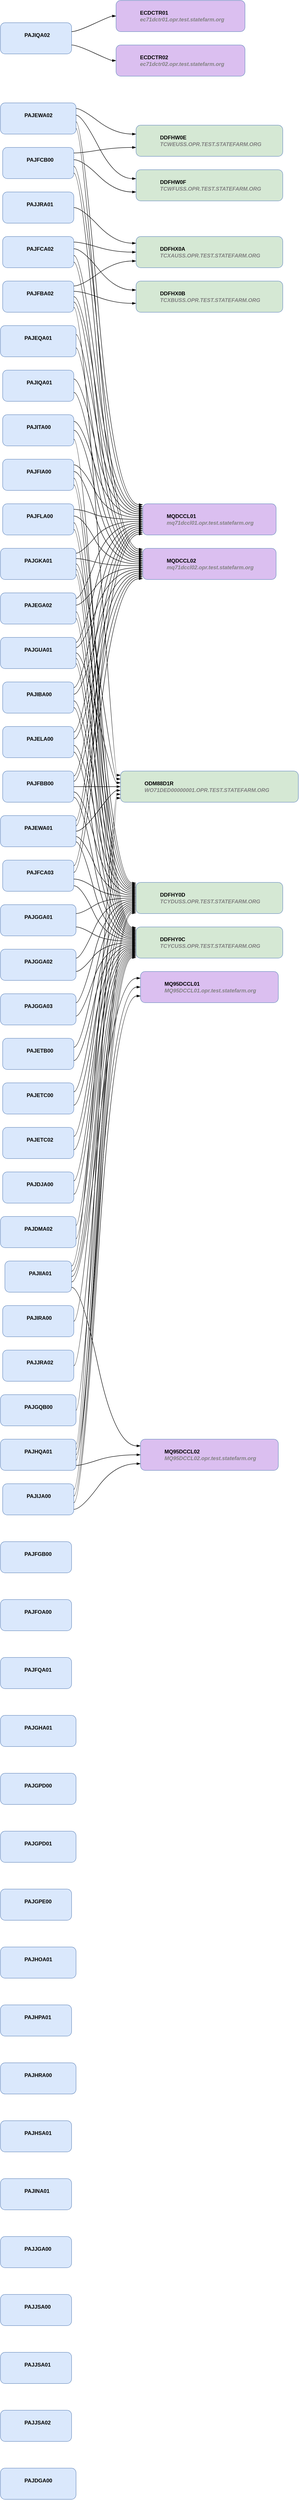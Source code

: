 <mxfile version="12.4.2" type="github" pages="1">
  <diagram id="oURParcbH2uGLynjtdYy" name="Page-1">
    <mxGraphModel dx="1186" dy="493" grid="1" gridSize="10" guides="1" tooltips="1" connect="1" arrows="1" fold="1" page="1" pageScale="1" pageWidth="850" pageHeight="1100" math="0" shadow="0">
      <root>
        <mxCell id="0"/>
        <mxCell id="1" parent="0"/>
        <UserObject label="%name%&lt;br&gt;&lt;i style=&quot;color: gray&quot;&gt;%server%&lt;/i&gt;&lt;br&gt;" name="PAJDJA00" server="" port="" placeholders="1" id="PAJDJA00">
          <mxCell style="label;image=https://logodix.com/logo/2158600.gif;whiteSpace=wrap;html=1;rounded=1;fillColor=#dae8fc;strokeColor=#6c8ebf;" parent="1" vertex="1">
            <mxGeometry x="5" y="2630" width="160" height="70" as="geometry"/>
          </mxCell>
        </UserObject>
        <UserObject label="%name%&lt;br&gt;&lt;i style=&quot;color: gray&quot;&gt;%server%&lt;/i&gt;&lt;br&gt;" name="DDFHY0C" server="TCYCUSS.OPR.TEST.STATEFARM.ORG" port="3798" placeholders="1" id="DDFHY0C">
          <mxCell style="label;image=https://logodix.com/logo/2158600.gif;whiteSpace=wrap;html=1;rounded=1;fillColor=#d5e8d4;strokeColor=#6c8ebf;" parent="1" vertex="1">
            <mxGeometry x="305" y="2080" width="330" height="70" as="geometry"/>
          </mxCell>
        </UserObject>
        <UserObject label="%name%&lt;br&gt;&lt;i style=&quot;color: gray&quot;&gt;%server%&lt;/i&gt;&lt;br&gt;" name="DDFHY0D" server="TCYDUSS.OPR.TEST.STATEFARM.ORG" port="3784" placeholders="1" id="DDFHY0D">
          <mxCell style="label;image=https://logodix.com/logo/2158600.gif;whiteSpace=wrap;html=1;rounded=1;fillColor=#d5e8d4;strokeColor=#6c8ebf;" parent="1" vertex="1">
            <mxGeometry x="305" y="1980" width="330" height="70" as="geometry"/>
          </mxCell>
        </UserObject>
        <UserObject label="%name%&lt;br&gt;&lt;i style=&quot;color: gray&quot;&gt;%server%&lt;/i&gt;&lt;br&gt;" name="PAJEWA02" server="" port="" placeholders="1" id="PAJEWA02">
          <mxCell style="label;image=https://logodix.com/logo/2158600.gif;whiteSpace=wrap;html=1;rounded=1;fillColor=#dae8fc;strokeColor=#6c8ebf;" parent="1" vertex="1">
            <mxGeometry y="230" width="170" height="70" as="geometry"/>
          </mxCell>
        </UserObject>
        <UserObject label="%name%&lt;br&gt;&lt;i style=&quot;color: gray&quot;&gt;%server%&lt;/i&gt;&lt;br&gt;" name="MQDCCL01" server="mq71dccl01.opr.test.statefarm.org" port="1414" placeholders="1" id="MQDCCL01">
          <mxCell style="label;image=https://developer.ibm.com/messaging/wp-content/uploads/sites/18/2017/09/IBM-MQ-Sticker-768x665.png;whiteSpace=wrap;html=1;rounded=1;fillColor=#DBBFF0;strokeColor=#6c8ebf;" parent="1" vertex="1">
            <mxGeometry x="320" y="1130" width="300" height="70" as="geometry"/>
          </mxCell>
        </UserObject>
        <UserObject label="%name%&lt;br&gt;&lt;i style=&quot;color: gray&quot;&gt;%server%&lt;/i&gt;&lt;br&gt;" name="MQDCCL02" server="mq71dccl02.opr.test.statefarm.org" port="1414" placeholders="1" id="MQDCCL02">
          <mxCell style="label;image=https://developer.ibm.com/messaging/wp-content/uploads/sites/18/2017/09/IBM-MQ-Sticker-768x665.png;whiteSpace=wrap;html=1;rounded=1;fillColor=#DBBFF0;strokeColor=#6c8ebf;" parent="1" vertex="1">
            <mxGeometry x="320" y="1230" width="300" height="70" as="geometry"/>
          </mxCell>
        </UserObject>
        <UserObject label="%name%&lt;br&gt;&lt;i style=&quot;color: gray&quot;&gt;%server%&lt;/i&gt;&lt;br&gt;" name="DDFHW0E" server="TCWEUSS.OPR.TEST.STATEFARM.ORG" port="5006" placeholders="1" id="DDFHW0E">
          <mxCell style="label;image=https://logodix.com/logo/2158600.gif;whiteSpace=wrap;html=1;rounded=1;fillColor=#d5e8d4;strokeColor=#6c8ebf;" parent="1" vertex="1">
            <mxGeometry x="305" y="280" width="330" height="70" as="geometry"/>
          </mxCell>
        </UserObject>
        <UserObject label="%name%&lt;br&gt;&lt;i style=&quot;color: gray&quot;&gt;%server%&lt;/i&gt;&lt;br&gt;" name="DDFHW0F" server="TCWFUSS.OPR.TEST.STATEFARM.ORG" port="5008" placeholders="1" id="DDFHW0F">
          <mxCell style="label;image=https://logodix.com/logo/2158600.gif;whiteSpace=wrap;html=1;rounded=1;fillColor=#d5e8d4;strokeColor=#6c8ebf;" parent="1" vertex="1">
            <mxGeometry x="305" y="380" width="330" height="70" as="geometry"/>
          </mxCell>
        </UserObject>
        <UserObject label="%name%&lt;br&gt;&lt;i style=&quot;color: gray&quot;&gt;%server%&lt;/i&gt;&lt;br&gt;" name="PAJFBA02" server="" port="" placeholders="1" id="PAJFBA02">
          <mxCell style="label;image=https://logodix.com/logo/2158600.gif;whiteSpace=wrap;html=1;rounded=1;fillColor=#dae8fc;strokeColor=#6c8ebf;" parent="1" vertex="1">
            <mxGeometry x="5" y="630" width="160" height="70" as="geometry"/>
          </mxCell>
        </UserObject>
        <UserObject label="%name%&lt;br&gt;&lt;i style=&quot;color: gray&quot;&gt;%server%&lt;/i&gt;&lt;br&gt;" name="DDFHX0A" server="TCXAUSS.OPR.TEST.STATEFARM.ORG" port="3758" placeholders="1" id="DDFHX0A">
          <mxCell style="label;image=https://logodix.com/logo/2158600.gif;whiteSpace=wrap;html=1;rounded=1;fillColor=#d5e8d4;strokeColor=#6c8ebf;" parent="1" vertex="1">
            <mxGeometry x="305" y="530" width="330" height="70" as="geometry"/>
          </mxCell>
        </UserObject>
        <UserObject label="%name%&lt;br&gt;&lt;i style=&quot;color: gray&quot;&gt;%server%&lt;/i&gt;&lt;br&gt;" name="DDFHX0B" server="TCXBUSS.OPR.TEST.STATEFARM.ORG" port="3796" placeholders="1" id="DDFHX0B">
          <mxCell style="label;image=https://logodix.com/logo/2158600.gif;whiteSpace=wrap;html=1;rounded=1;fillColor=#d5e8d4;strokeColor=#6c8ebf;" parent="1" vertex="1">
            <mxGeometry x="305" y="630" width="330" height="70" as="geometry"/>
          </mxCell>
        </UserObject>
        <UserObject label="%name%&lt;br&gt;&lt;i style=&quot;color: gray&quot;&gt;%server%&lt;/i&gt;&lt;br&gt;" name="ODM88D1R" server="WO71DED00000001.OPR.TEST.STATEFARM.ORG" port="3700" placeholders="1" id="ODM88D1R">
          <mxCell style="label;image=https://logodix.com/logo/2158600.gif;whiteSpace=wrap;html=1;rounded=1;fillColor=#d5e8d4;strokeColor=#6c8ebf;" parent="1" vertex="1">
            <mxGeometry x="270" y="1730" width="400" height="70" as="geometry"/>
          </mxCell>
        </UserObject>
        <UserObject label="%name%&lt;br&gt;&lt;i style=&quot;color: gray&quot;&gt;%server%&lt;/i&gt;&lt;br&gt;" name="PAJFBB00" server="" port="" placeholders="1" id="PAJFBB00">
          <mxCell style="label;image=https://logodix.com/logo/2158600.gif;whiteSpace=wrap;html=1;rounded=1;fillColor=#dae8fc;strokeColor=#6c8ebf;" parent="1" vertex="1">
            <mxGeometry x="5" y="1730" width="160" height="70" as="geometry"/>
          </mxCell>
        </UserObject>
        <UserObject label="%name%&lt;br&gt;&lt;i style=&quot;color: gray&quot;&gt;%server%&lt;/i&gt;&lt;br&gt;" name="PAJFCA02" server="" port="" placeholders="1" id="PAJFCA02">
          <mxCell style="label;image=https://logodix.com/logo/2158600.gif;whiteSpace=wrap;html=1;rounded=1;fillColor=#dae8fc;strokeColor=#6c8ebf;" parent="1" vertex="1">
            <mxGeometry x="5" y="530" width="160" height="70" as="geometry"/>
          </mxCell>
        </UserObject>
        <UserObject label="%name%&lt;br&gt;&lt;i style=&quot;color: gray&quot;&gt;%server%&lt;/i&gt;&lt;br&gt;" name="PAJFCA03" server="" port="" placeholders="1" id="PAJFCA03">
          <mxCell style="label;image=https://logodix.com/logo/2158600.gif;whiteSpace=wrap;html=1;rounded=1;fillColor=#dae8fc;strokeColor=#6c8ebf;" parent="1" vertex="1">
            <mxGeometry x="5" y="1930" width="160" height="70" as="geometry"/>
          </mxCell>
        </UserObject>
        <UserObject label="%name%&lt;br&gt;&lt;i style=&quot;color: gray&quot;&gt;%server%&lt;/i&gt;&lt;br&gt;" name="PAJFCB00" server="" port="" placeholders="1" id="PAJFCB00">
          <mxCell style="label;image=https://logodix.com/logo/2158600.gif;whiteSpace=wrap;html=1;rounded=1;fillColor=#dae8fc;strokeColor=#6c8ebf;" parent="1" vertex="1">
            <mxGeometry x="5" y="330" width="160" height="70" as="geometry"/>
          </mxCell>
        </UserObject>
        <UserObject label="%name%&lt;br&gt;&lt;i style=&quot;color: gray&quot;&gt;%server%&lt;/i&gt;&lt;br&gt;" name="PAJFGB00" server="" port="" placeholders="1" id="PAJFGB00">
          <mxCell style="label;image=https://logodix.com/logo/2158600.gif;whiteSpace=wrap;html=1;rounded=1;fillColor=#dae8fc;strokeColor=#6c8ebf;" parent="1" vertex="1">
            <mxGeometry y="3460" width="160" height="70" as="geometry"/>
          </mxCell>
        </UserObject>
        <UserObject label="%name%&lt;br&gt;&lt;i style=&quot;color: gray&quot;&gt;%server%&lt;/i&gt;&lt;br&gt;" name="PAJFIA00" server="" port="" placeholders="1" id="PAJFIA00">
          <mxCell style="label;image=https://logodix.com/logo/2158600.gif;whiteSpace=wrap;html=1;rounded=1;fillColor=#dae8fc;strokeColor=#6c8ebf;" parent="1" vertex="1">
            <mxGeometry x="5" y="1030" width="160" height="70" as="geometry"/>
          </mxCell>
        </UserObject>
        <UserObject label="%name%&lt;br&gt;&lt;i style=&quot;color: gray&quot;&gt;%server%&lt;/i&gt;&lt;br&gt;" name="PAJFLA00" server="" port="" placeholders="1" id="PAJFLA00">
          <mxCell style="label;image=https://logodix.com/logo/2158600.gif;whiteSpace=wrap;html=1;rounded=1;fillColor=#dae8fc;strokeColor=#6c8ebf;" parent="1" vertex="1">
            <mxGeometry x="5" y="1130" width="160" height="70" as="geometry"/>
          </mxCell>
        </UserObject>
        <UserObject label="%name%&lt;br&gt;&lt;i style=&quot;color: gray&quot;&gt;%server%&lt;/i&gt;&lt;br&gt;" name="PAJFOA00" server="" port="" placeholders="1" id="PAJFOA00">
          <mxCell style="label;image=https://logodix.com/logo/2158600.gif;whiteSpace=wrap;html=1;rounded=1;fillColor=#dae8fc;strokeColor=#6c8ebf;" parent="1" vertex="1">
            <mxGeometry y="3590" width="160" height="70" as="geometry"/>
          </mxCell>
        </UserObject>
        <UserObject label="%name%&lt;br&gt;&lt;i style=&quot;color: gray&quot;&gt;%server%&lt;/i&gt;&lt;br&gt;" name="PAJDMA02" server="" port="" placeholders="1" id="PAJDMA02">
          <mxCell style="label;image=https://logodix.com/logo/2158600.gif;whiteSpace=wrap;html=1;rounded=1;fillColor=#dae8fc;strokeColor=#6c8ebf;" parent="1" vertex="1">
            <mxGeometry y="2730" width="170" height="70" as="geometry"/>
          </mxCell>
        </UserObject>
        <UserObject label="%name%&lt;br&gt;&lt;i style=&quot;color: gray&quot;&gt;%server%&lt;/i&gt;&lt;br&gt;" name="PAJFQA01" server="" port="" placeholders="1" id="PAJFQA01">
          <mxCell style="label;image=https://logodix.com/logo/2158600.gif;whiteSpace=wrap;html=1;rounded=1;fillColor=#dae8fc;strokeColor=#6c8ebf;" parent="1" vertex="1">
            <mxGeometry y="3720" width="160" height="70" as="geometry"/>
          </mxCell>
        </UserObject>
        <UserObject label="%name%&lt;br&gt;&lt;i style=&quot;color: gray&quot;&gt;%server%&lt;/i&gt;&lt;br&gt;" name="PAJGGA01" server="" port="" placeholders="1" id="PAJGGA01">
          <mxCell style="label;image=https://logodix.com/logo/2158600.gif;whiteSpace=wrap;html=1;rounded=1;fillColor=#dae8fc;strokeColor=#6c8ebf;" parent="1" vertex="1">
            <mxGeometry y="2030" width="170" height="70" as="geometry"/>
          </mxCell>
        </UserObject>
        <UserObject label="%name%&lt;br&gt;&lt;i style=&quot;color: gray&quot;&gt;%server%&lt;/i&gt;&lt;br&gt;" name="PAJGGA02" server="" port="" placeholders="1" id="PAJGGA02">
          <mxCell style="label;image=https://logodix.com/logo/2158600.gif;whiteSpace=wrap;html=1;rounded=1;fillColor=#dae8fc;strokeColor=#6c8ebf;" parent="1" vertex="1">
            <mxGeometry y="2130" width="170" height="70" as="geometry"/>
          </mxCell>
        </UserObject>
        <UserObject label="%name%&lt;br&gt;&lt;i style=&quot;color: gray&quot;&gt;%server%&lt;/i&gt;&lt;br&gt;" name="PAJGGA03" server="" port="" placeholders="1" id="PAJGGA03">
          <mxCell style="label;image=https://logodix.com/logo/2158600.gif;whiteSpace=wrap;html=1;rounded=1;fillColor=#dae8fc;strokeColor=#6c8ebf;" parent="1" vertex="1">
            <mxGeometry y="2230" width="170" height="70" as="geometry"/>
          </mxCell>
        </UserObject>
        <UserObject label="%name%&lt;br&gt;&lt;i style=&quot;color: gray&quot;&gt;%server%&lt;/i&gt;&lt;br&gt;" name="PAJGHA01" server="" port="" placeholders="1" id="PAJGHA01">
          <mxCell style="label;image=https://logodix.com/logo/2158600.gif;whiteSpace=wrap;html=1;rounded=1;fillColor=#dae8fc;strokeColor=#6c8ebf;" parent="1" vertex="1">
            <mxGeometry y="3850" width="170" height="70" as="geometry"/>
          </mxCell>
        </UserObject>
        <UserObject label="%name%&lt;br&gt;&lt;i style=&quot;color: gray&quot;&gt;%server%&lt;/i&gt;&lt;br&gt;" name="PAJGKA01" server="" port="" placeholders="1" id="PAJGKA01">
          <mxCell style="label;image=https://logodix.com/logo/2158600.gif;whiteSpace=wrap;html=1;rounded=1;fillColor=#dae8fc;strokeColor=#6c8ebf;" parent="1" vertex="1">
            <mxGeometry y="1230" width="170" height="70" as="geometry"/>
          </mxCell>
        </UserObject>
        <UserObject label="%name%&lt;br&gt;&lt;i style=&quot;color: gray&quot;&gt;%server%&lt;/i&gt;&lt;br&gt;" name="PAJGPD00" server="" port="" placeholders="1" id="PAJGPD00">
          <mxCell style="label;image=https://logodix.com/logo/2158600.gif;whiteSpace=wrap;html=1;rounded=1;fillColor=#dae8fc;strokeColor=#6c8ebf;" parent="1" vertex="1">
            <mxGeometry y="3980" width="170" height="70" as="geometry"/>
          </mxCell>
        </UserObject>
        <UserObject label="%name%&lt;br&gt;&lt;i style=&quot;color: gray&quot;&gt;%server%&lt;/i&gt;&lt;br&gt;" name="PAJGPD01" server="" port="" placeholders="1" id="PAJGPD01">
          <mxCell style="label;image=https://logodix.com/logo/2158600.gif;whiteSpace=wrap;html=1;rounded=1;fillColor=#dae8fc;strokeColor=#6c8ebf;" parent="1" vertex="1">
            <mxGeometry y="4110" width="170" height="70" as="geometry"/>
          </mxCell>
        </UserObject>
        <UserObject label="%name%&lt;br&gt;&lt;i style=&quot;color: gray&quot;&gt;%server%&lt;/i&gt;&lt;br&gt;" name="PAJGPE00" server="" port="" placeholders="1" id="PAJGPE00">
          <mxCell style="label;image=https://logodix.com/logo/2158600.gif;whiteSpace=wrap;html=1;rounded=1;fillColor=#dae8fc;strokeColor=#6c8ebf;" parent="1" vertex="1">
            <mxGeometry y="4240" width="160" height="70" as="geometry"/>
          </mxCell>
        </UserObject>
        <UserObject label="%name%&lt;br&gt;&lt;i style=&quot;color: gray&quot;&gt;%server%&lt;/i&gt;&lt;br&gt;" name="PAJEGA02" server="" port="" placeholders="1" id="PAJEGA02">
          <mxCell style="label;image=https://logodix.com/logo/2158600.gif;whiteSpace=wrap;html=1;rounded=1;fillColor=#dae8fc;strokeColor=#6c8ebf;" parent="1" vertex="1">
            <mxGeometry y="1330" width="170" height="70" as="geometry"/>
          </mxCell>
        </UserObject>
        <UserObject label="%name%&lt;br&gt;&lt;i style=&quot;color: gray&quot;&gt;%server%&lt;/i&gt;&lt;br&gt;" name="PAJGQB00" server="" port="" placeholders="1" id="PAJGQB00">
          <mxCell style="label;image=https://logodix.com/logo/2158600.gif;whiteSpace=wrap;html=1;rounded=1;fillColor=#dae8fc;strokeColor=#6c8ebf;" parent="1" vertex="1">
            <mxGeometry y="3130" width="170" height="70" as="geometry"/>
          </mxCell>
        </UserObject>
        <UserObject label="%name%&lt;br&gt;&lt;i style=&quot;color: gray&quot;&gt;%server%&lt;/i&gt;&lt;br&gt;" name="PAJGUA01" server="" port="" placeholders="1" id="PAJGUA01">
          <mxCell style="label;image=https://logodix.com/logo/2158600.gif;whiteSpace=wrap;html=1;rounded=1;fillColor=#dae8fc;strokeColor=#6c8ebf;" parent="1" vertex="1">
            <mxGeometry y="1430" width="170" height="70" as="geometry"/>
          </mxCell>
        </UserObject>
        <UserObject label="%name%&lt;br&gt;&lt;i style=&quot;color: gray&quot;&gt;%server%&lt;/i&gt;&lt;br&gt;" name="PAJHOA01" server="" port="" placeholders="1" id="PAJHOA01">
          <mxCell style="label;image=https://logodix.com/logo/2158600.gif;whiteSpace=wrap;html=1;rounded=1;fillColor=#dae8fc;strokeColor=#6c8ebf;" parent="1" vertex="1">
            <mxGeometry y="4370" width="170" height="70" as="geometry"/>
          </mxCell>
        </UserObject>
        <UserObject label="%name%&lt;br&gt;&lt;i style=&quot;color: gray&quot;&gt;%server%&lt;/i&gt;&lt;br&gt;" name="PAJHPA01" server="" port="" placeholders="1" id="PAJHPA01">
          <mxCell style="label;image=https://logodix.com/logo/2158600.gif;whiteSpace=wrap;html=1;rounded=1;fillColor=#dae8fc;strokeColor=#6c8ebf;" parent="1" vertex="1">
            <mxGeometry y="4500" width="160" height="70" as="geometry"/>
          </mxCell>
        </UserObject>
        <UserObject label="%name%&lt;br&gt;&lt;i style=&quot;color: gray&quot;&gt;%server%&lt;/i&gt;&lt;br&gt;" name="PAJHQA01" server="" port="" placeholders="1" id="PAJHQA01">
          <mxCell style="label;image=https://logodix.com/logo/2158600.gif;whiteSpace=wrap;html=1;rounded=1;fillColor=#dae8fc;strokeColor=#6c8ebf;" parent="1" vertex="1">
            <mxGeometry y="3230" width="170" height="70" as="geometry"/>
          </mxCell>
        </UserObject>
        <UserObject label="%name%&lt;br&gt;&lt;i style=&quot;color: gray&quot;&gt;%server%&lt;/i&gt;&lt;br&gt;" name="MQ95DCCL01" server="MQ95DCCL01.opr.test.statefarm.org" port="1414" placeholders="1" id="MQ95DCCL01">
          <mxCell style="label;image=https://developer.ibm.com/messaging/wp-content/uploads/sites/18/2017/09/IBM-MQ-Sticker-768x665.png;whiteSpace=wrap;html=1;rounded=1;fillColor=#DBBFF0;strokeColor=#6c8ebf;" parent="1" vertex="1">
            <mxGeometry x="315" y="2180" width="310" height="70" as="geometry"/>
          </mxCell>
        </UserObject>
        <UserObject label="%name%&lt;br&gt;&lt;i style=&quot;color: gray&quot;&gt;%server%&lt;/i&gt;&lt;br&gt;" name="MQ95DCCL02" server="MQ95DCCL02.opr.test.statefarm.org" port="1414" placeholders="1" id="MQ95DCCL02">
          <mxCell style="label;image=https://developer.ibm.com/messaging/wp-content/uploads/sites/18/2017/09/IBM-MQ-Sticker-768x665.png;whiteSpace=wrap;html=1;rounded=1;fillColor=#DBBFF0;strokeColor=#6c8ebf;" parent="1" vertex="1">
            <mxGeometry x="315" y="3230" width="310" height="70" as="geometry"/>
          </mxCell>
        </UserObject>
        <UserObject label="%name%&lt;br&gt;&lt;i style=&quot;color: gray&quot;&gt;%server%&lt;/i&gt;&lt;br&gt;" name="PAJHRA00" server="" port="" placeholders="1" id="PAJHRA00">
          <mxCell style="label;image=https://logodix.com/logo/2158600.gif;whiteSpace=wrap;html=1;rounded=1;fillColor=#dae8fc;strokeColor=#6c8ebf;" parent="1" vertex="1">
            <mxGeometry y="4630" width="170" height="70" as="geometry"/>
          </mxCell>
        </UserObject>
        <UserObject label="%name%&lt;br&gt;&lt;i style=&quot;color: gray&quot;&gt;%server%&lt;/i&gt;&lt;br&gt;" name="PAJHSA01" server="" port="" placeholders="1" id="PAJHSA01">
          <mxCell style="label;image=https://logodix.com/logo/2158600.gif;whiteSpace=wrap;html=1;rounded=1;fillColor=#dae8fc;strokeColor=#6c8ebf;" parent="1" vertex="1">
            <mxGeometry y="4760" width="160" height="70" as="geometry"/>
          </mxCell>
        </UserObject>
        <UserObject label="%name%&lt;br&gt;&lt;i style=&quot;color: gray&quot;&gt;%server%&lt;/i&gt;&lt;br&gt;" name="PAJIBA00" server="" port="" placeholders="1" id="PAJIBA00">
          <mxCell style="label;image=https://logodix.com/logo/2158600.gif;whiteSpace=wrap;html=1;rounded=1;fillColor=#dae8fc;strokeColor=#6c8ebf;" parent="1" vertex="1">
            <mxGeometry x="5" y="1530" width="160" height="70" as="geometry"/>
          </mxCell>
        </UserObject>
        <UserObject label="%name%&lt;br&gt;&lt;i style=&quot;color: gray&quot;&gt;%server%&lt;/i&gt;&lt;br&gt;" name="PAJIIA01" server="" port="" placeholders="1" id="PAJIIA01">
          <mxCell style="label;image=https://logodix.com/logo/2158600.gif;whiteSpace=wrap;html=1;rounded=1;fillColor=#dae8fc;strokeColor=#6c8ebf;" parent="1" vertex="1">
            <mxGeometry x="10" y="2830" width="150" height="70" as="geometry"/>
          </mxCell>
        </UserObject>
        <UserObject label="%name%&lt;br&gt;&lt;i style=&quot;color: gray&quot;&gt;%server%&lt;/i&gt;&lt;br&gt;" name="PAJIJA00" server="" port="" placeholders="1" id="PAJIJA00">
          <mxCell style="label;image=https://logodix.com/logo/2158600.gif;whiteSpace=wrap;html=1;rounded=1;fillColor=#dae8fc;strokeColor=#6c8ebf;" parent="1" vertex="1">
            <mxGeometry x="5" y="3330" width="160" height="70" as="geometry"/>
          </mxCell>
        </UserObject>
        <UserObject label="%name%&lt;br&gt;&lt;i style=&quot;color: gray&quot;&gt;%server%&lt;/i&gt;&lt;br&gt;" name="PAJELA00" server="" port="" placeholders="1" id="PAJELA00">
          <mxCell style="label;image=https://logodix.com/logo/2158600.gif;whiteSpace=wrap;html=1;rounded=1;fillColor=#dae8fc;strokeColor=#6c8ebf;" parent="1" vertex="1">
            <mxGeometry x="5" y="1630" width="160" height="70" as="geometry"/>
          </mxCell>
        </UserObject>
        <UserObject label="%name%&lt;br&gt;&lt;i style=&quot;color: gray&quot;&gt;%server%&lt;/i&gt;&lt;br&gt;" name="PAJINA01" server="" port="" placeholders="1" id="PAJINA01">
          <mxCell style="label;image=https://logodix.com/logo/2158600.gif;whiteSpace=wrap;html=1;rounded=1;fillColor=#dae8fc;strokeColor=#6c8ebf;" parent="1" vertex="1">
            <mxGeometry y="4890" width="160" height="70" as="geometry"/>
          </mxCell>
        </UserObject>
        <UserObject label="%name%&lt;br&gt;&lt;i style=&quot;color: gray&quot;&gt;%server%&lt;/i&gt;&lt;br&gt;" name="PAJIQA01" server="" port="" placeholders="1" id="PAJIQA01">
          <mxCell style="label;image=https://logodix.com/logo/2158600.gif;whiteSpace=wrap;html=1;rounded=1;fillColor=#dae8fc;strokeColor=#6c8ebf;" parent="1" vertex="1">
            <mxGeometry x="5" y="830" width="160" height="70" as="geometry"/>
          </mxCell>
        </UserObject>
        <UserObject label="%name%&lt;br&gt;&lt;i style=&quot;color: gray&quot;&gt;%server%&lt;/i&gt;&lt;br&gt;" name="PAJIQA02" server="" port="" placeholders="1" id="PAJIQA02">
          <mxCell style="label;image=https://logodix.com/logo/2158600.gif;whiteSpace=wrap;html=1;rounded=1;fillColor=#dae8fc;strokeColor=#6c8ebf;" parent="1" vertex="1">
            <mxGeometry y="50" width="160" height="70" as="geometry"/>
          </mxCell>
        </UserObject>
        <UserObject label="%name%&lt;br&gt;&lt;i style=&quot;color: gray&quot;&gt;%server%&lt;/i&gt;&lt;br&gt;" name="ECDCTR01" server="ec71dctr01.opr.test.statefarm.org" port="1414" placeholders="1" id="ECDCTR01">
          <mxCell style="label;image=https://developer.ibm.com/messaging/wp-content/uploads/sites/18/2017/09/IBM-MQ-Sticker-768x665.png;whiteSpace=wrap;html=1;rounded=1;fillColor=#DBBFF0;strokeColor=#6c8ebf;" parent="1" vertex="1">
            <mxGeometry x="260" width="290" height="70" as="geometry"/>
          </mxCell>
        </UserObject>
        <UserObject label="%name%&lt;br&gt;&lt;i style=&quot;color: gray&quot;&gt;%server%&lt;/i&gt;&lt;br&gt;" name="ECDCTR02" server="ec71dctr02.opr.test.statefarm.org" port="1414" placeholders="1" id="ECDCTR02">
          <mxCell style="label;image=https://developer.ibm.com/messaging/wp-content/uploads/sites/18/2017/09/IBM-MQ-Sticker-768x665.png;whiteSpace=wrap;html=1;rounded=1;fillColor=#DBBFF0;strokeColor=#6c8ebf;" parent="1" vertex="1">
            <mxGeometry x="260" y="100" width="290" height="70" as="geometry"/>
          </mxCell>
        </UserObject>
        <UserObject label="%name%&lt;br&gt;&lt;i style=&quot;color: gray&quot;&gt;%server%&lt;/i&gt;&lt;br&gt;" name="PAJIRA00" server="" port="" placeholders="1" id="PAJIRA00">
          <mxCell style="label;image=https://logodix.com/logo/2158600.gif;whiteSpace=wrap;html=1;rounded=1;fillColor=#dae8fc;strokeColor=#6c8ebf;" parent="1" vertex="1">
            <mxGeometry x="5" y="2930" width="160" height="70" as="geometry"/>
          </mxCell>
        </UserObject>
        <UserObject label="%name%&lt;br&gt;&lt;i style=&quot;color: gray&quot;&gt;%server%&lt;/i&gt;&lt;br&gt;" name="PAJITA00" server="" port="" placeholders="1" id="PAJITA00">
          <mxCell style="label;image=https://logodix.com/logo/2158600.gif;whiteSpace=wrap;html=1;rounded=1;fillColor=#dae8fc;strokeColor=#6c8ebf;" parent="1" vertex="1">
            <mxGeometry x="5" y="930" width="160" height="70" as="geometry"/>
          </mxCell>
        </UserObject>
        <UserObject label="%name%&lt;br&gt;&lt;i style=&quot;color: gray&quot;&gt;%server%&lt;/i&gt;&lt;br&gt;" name="PAJJGA00" server="" port="" placeholders="1" id="PAJJGA00">
          <mxCell style="label;image=https://logodix.com/logo/2158600.gif;whiteSpace=wrap;html=1;rounded=1;fillColor=#dae8fc;strokeColor=#6c8ebf;" parent="1" vertex="1">
            <mxGeometry y="5020" width="160" height="70" as="geometry"/>
          </mxCell>
        </UserObject>
        <UserObject label="%name%&lt;br&gt;&lt;i style=&quot;color: gray&quot;&gt;%server%&lt;/i&gt;&lt;br&gt;" name="PAJJRA01" server="" port="" placeholders="1" id="PAJJRA01">
          <mxCell style="label;image=https://logodix.com/logo/2158600.gif;whiteSpace=wrap;html=1;rounded=1;fillColor=#dae8fc;strokeColor=#6c8ebf;" parent="1" vertex="1">
            <mxGeometry x="5" y="430" width="160" height="70" as="geometry"/>
          </mxCell>
        </UserObject>
        <UserObject label="%name%&lt;br&gt;&lt;i style=&quot;color: gray&quot;&gt;%server%&lt;/i&gt;&lt;br&gt;" name="PAJJRA02" server="" port="" placeholders="1" id="PAJJRA02">
          <mxCell style="label;image=https://logodix.com/logo/2158600.gif;whiteSpace=wrap;html=1;rounded=1;fillColor=#dae8fc;strokeColor=#6c8ebf;" parent="1" vertex="1">
            <mxGeometry x="5" y="3030" width="160" height="70" as="geometry"/>
          </mxCell>
        </UserObject>
        <UserObject label="%name%&lt;br&gt;&lt;i style=&quot;color: gray&quot;&gt;%server%&lt;/i&gt;&lt;br&gt;" name="PAJJSA00" server="" port="" placeholders="1" id="PAJJSA00">
          <mxCell style="label;image=https://logodix.com/logo/2158600.gif;whiteSpace=wrap;html=1;rounded=1;fillColor=#dae8fc;strokeColor=#6c8ebf;" parent="1" vertex="1">
            <mxGeometry y="5150" width="160" height="70" as="geometry"/>
          </mxCell>
        </UserObject>
        <UserObject label="%name%&lt;br&gt;&lt;i style=&quot;color: gray&quot;&gt;%server%&lt;/i&gt;&lt;br&gt;" name="PAJJSA01" server="" port="" placeholders="1" id="PAJJSA01">
          <mxCell style="label;image=https://logodix.com/logo/2158600.gif;whiteSpace=wrap;html=1;rounded=1;fillColor=#dae8fc;strokeColor=#6c8ebf;" parent="1" vertex="1">
            <mxGeometry y="5280" width="160" height="70" as="geometry"/>
          </mxCell>
        </UserObject>
        <UserObject label="%name%&lt;br&gt;&lt;i style=&quot;color: gray&quot;&gt;%server%&lt;/i&gt;&lt;br&gt;" name="PAJEQA01" server="" port="" placeholders="1" id="PAJEQA01">
          <mxCell style="label;image=https://logodix.com/logo/2158600.gif;whiteSpace=wrap;html=1;rounded=1;fillColor=#dae8fc;strokeColor=#6c8ebf;" parent="1" vertex="1">
            <mxGeometry y="730" width="170" height="70" as="geometry"/>
          </mxCell>
        </UserObject>
        <UserObject label="%name%&lt;br&gt;&lt;i style=&quot;color: gray&quot;&gt;%server%&lt;/i&gt;&lt;br&gt;" name="PAJJSA02" server="" port="" placeholders="1" id="PAJJSA02">
          <mxCell style="label;image=https://logodix.com/logo/2158600.gif;whiteSpace=wrap;html=1;rounded=1;fillColor=#dae8fc;strokeColor=#6c8ebf;" parent="1" vertex="1">
            <mxGeometry y="5410" width="160" height="70" as="geometry"/>
          </mxCell>
        </UserObject>
        <UserObject label="%name%&lt;br&gt;&lt;i style=&quot;color: gray&quot;&gt;%server%&lt;/i&gt;&lt;br&gt;" name="PAJETB00" server="" port="" placeholders="1" id="PAJETB00">
          <mxCell style="label;image=https://logodix.com/logo/2158600.gif;whiteSpace=wrap;html=1;rounded=1;fillColor=#dae8fc;strokeColor=#6c8ebf;" parent="1" vertex="1">
            <mxGeometry x="5" y="2330" width="160" height="70" as="geometry"/>
          </mxCell>
        </UserObject>
        <UserObject label="%name%&lt;br&gt;&lt;i style=&quot;color: gray&quot;&gt;%server%&lt;/i&gt;&lt;br&gt;" name="PAJETC00" server="" port="" placeholders="1" id="PAJETC00">
          <mxCell style="label;image=https://logodix.com/logo/2158600.gif;whiteSpace=wrap;html=1;rounded=1;fillColor=#dae8fc;strokeColor=#6c8ebf;" parent="1" vertex="1">
            <mxGeometry x="5" y="2430" width="160" height="70" as="geometry"/>
          </mxCell>
        </UserObject>
        <UserObject label="%name%&lt;br&gt;&lt;i style=&quot;color: gray&quot;&gt;%server%&lt;/i&gt;&lt;br&gt;" name="PAJETC02" server="" port="" placeholders="1" id="PAJETC02">
          <mxCell style="label;image=https://logodix.com/logo/2158600.gif;whiteSpace=wrap;html=1;rounded=1;fillColor=#dae8fc;strokeColor=#6c8ebf;" parent="1" vertex="1">
            <mxGeometry x="5" y="2530" width="160" height="70" as="geometry"/>
          </mxCell>
        </UserObject>
        <UserObject label="%name%&lt;br&gt;&lt;i style=&quot;color: gray&quot;&gt;%server%&lt;/i&gt;&lt;br&gt;" name="PAJEWA01" server="" port="" placeholders="1" id="PAJEWA01">
          <mxCell style="label;image=https://logodix.com/logo/2158600.gif;whiteSpace=wrap;html=1;rounded=1;fillColor=#dae8fc;strokeColor=#6c8ebf;" parent="1" vertex="1">
            <mxGeometry y="1830" width="170" height="70" as="geometry"/>
          </mxCell>
        </UserObject>
        <UserObject label="%name%&lt;br&gt;&lt;i style=&quot;color: gray&quot;&gt;%server%&lt;/i&gt;&lt;br&gt;" name="PAJDGA00" server="" port="" placeholders="1" id="PAJDGA00">
          <mxCell style="label;image=https://logodix.com/logo/2158600.gif;whiteSpace=wrap;html=1;rounded=1;fillColor=#dae8fc;strokeColor=#6c8ebf;" parent="1" vertex="1">
            <mxGeometry y="5540" width="170" height="70" as="geometry"/>
          </mxCell>
        </UserObject>
        <mxCell id="1U-jiy-VnO9qoer01Sv9-10" value="" style="curved=1;endArrow=blockThin;endFill=1;fontSize=11;noEdgeStyle=1;orthogonal=1;" parent="1" source="PAJDJA00" target="DDFHY0C" edge="1">
          <mxGeometry relative="1" as="geometry">
            <Array as="points">
              <mxPoint x="182" y="2680"/>
              <mxPoint x="244" y="2129.0"/>
            </Array>
          </mxGeometry>
        </mxCell>
        <mxCell id="1U-jiy-VnO9qoer01Sv9-11" value="" style="curved=1;endArrow=blockThin;endFill=1;fontSize=11;noEdgeStyle=1;orthogonal=1;" parent="1" source="PAJFBB00" target="DDFHY0C" edge="1">
          <mxGeometry relative="1" as="geometry">
            <Array as="points">
              <mxPoint x="182" y="1789"/>
              <mxPoint x="242" y="2103.8"/>
            </Array>
          </mxGeometry>
        </mxCell>
        <mxCell id="1U-jiy-VnO9qoer01Sv9-12" value="" style="curved=1;endArrow=blockThin;endFill=1;fontSize=11;noEdgeStyle=1;orthogonal=1;" parent="1" source="PAJFCA03" target="DDFHY0C" edge="1">
          <mxGeometry relative="1" as="geometry">
            <Array as="points">
              <mxPoint x="182" y="1987.5"/>
              <mxPoint x="238" y="2109.4"/>
            </Array>
          </mxGeometry>
        </mxCell>
        <mxCell id="1U-jiy-VnO9qoer01Sv9-13" value="" style="curved=1;endArrow=blockThin;endFill=1;fontSize=11;noEdgeStyle=1;orthogonal=1;" parent="1" source="PAJFIA00" target="DDFHY0C" edge="1">
          <mxGeometry relative="1" as="geometry">
            <Array as="points">
              <mxPoint x="182" y="1087.5"/>
              <mxPoint x="256" y="2084.2"/>
            </Array>
          </mxGeometry>
        </mxCell>
        <mxCell id="1U-jiy-VnO9qoer01Sv9-14" value="" style="curved=1;endArrow=blockThin;endFill=1;fontSize=11;noEdgeStyle=1;orthogonal=1;" parent="1" source="PAJFLA00" target="DDFHY0C" edge="1">
          <mxGeometry relative="1" as="geometry">
            <Array as="points">
              <mxPoint x="182" y="1187.5"/>
              <mxPoint x="254" y="2087.0"/>
            </Array>
          </mxGeometry>
        </mxCell>
        <mxCell id="1U-jiy-VnO9qoer01Sv9-15" value="" style="curved=1;endArrow=blockThin;endFill=1;fontSize=11;noEdgeStyle=1;orthogonal=1;" parent="1" source="PAJDMA02" target="DDFHY0C" edge="1">
          <mxGeometry relative="1" as="geometry">
            <Array as="points">
              <mxPoint x="182" y="2780"/>
              <mxPoint x="246" y="2131.8"/>
            </Array>
          </mxGeometry>
        </mxCell>
        <mxCell id="1U-jiy-VnO9qoer01Sv9-16" value="" style="curved=1;endArrow=blockThin;endFill=1;fontSize=11;noEdgeStyle=1;orthogonal=1;" parent="1" source="PAJGGA01" target="DDFHY0C" edge="1">
          <mxGeometry relative="1" as="geometry">
            <Array as="points">
              <mxPoint x="182" y="2080"/>
              <mxPoint x="236" y="2112.2"/>
            </Array>
          </mxGeometry>
        </mxCell>
        <mxCell id="1U-jiy-VnO9qoer01Sv9-17" value="" style="curved=1;endArrow=blockThin;endFill=1;fontSize=11;noEdgeStyle=1;orthogonal=1;" parent="1" source="PAJGGA02" target="DDFHY0C" edge="1">
          <mxGeometry relative="1" as="geometry">
            <Array as="points">
              <mxPoint x="182" y="2180"/>
              <mxPoint x="234" y="2115.0"/>
            </Array>
          </mxGeometry>
        </mxCell>
        <mxCell id="1U-jiy-VnO9qoer01Sv9-18" value="" style="curved=1;endArrow=blockThin;endFill=1;fontSize=11;noEdgeStyle=1;orthogonal=1;" parent="1" source="PAJGGA03" target="DDFHY0C" edge="1">
          <mxGeometry relative="1" as="geometry">
            <Array as="points">
              <mxPoint x="182" y="2280"/>
              <mxPoint x="236" y="2117.8"/>
            </Array>
          </mxGeometry>
        </mxCell>
        <mxCell id="1U-jiy-VnO9qoer01Sv9-19" value="" style="curved=1;endArrow=blockThin;endFill=1;fontSize=11;noEdgeStyle=1;orthogonal=1;" parent="1" source="PAJGKA01" target="DDFHY0C" edge="1">
          <mxGeometry relative="1" as="geometry">
            <Array as="points">
              <mxPoint x="182" y="1289"/>
              <mxPoint x="252" y="2089.8"/>
            </Array>
          </mxGeometry>
        </mxCell>
        <mxCell id="1U-jiy-VnO9qoer01Sv9-20" value="" style="curved=1;endArrow=blockThin;endFill=1;fontSize=11;noEdgeStyle=1;orthogonal=1;" parent="1" source="PAJEGA02" target="DDFHY0C" edge="1">
          <mxGeometry relative="1" as="geometry">
            <Array as="points">
              <mxPoint x="182" y="1387.5"/>
              <mxPoint x="250" y="2092.6"/>
            </Array>
          </mxGeometry>
        </mxCell>
        <mxCell id="1U-jiy-VnO9qoer01Sv9-21" value="" style="curved=1;endArrow=blockThin;endFill=1;fontSize=11;noEdgeStyle=1;orthogonal=1;" parent="1" source="PAJGQB00" target="DDFHY0C" edge="1">
          <mxGeometry relative="1" as="geometry">
            <Array as="points">
              <mxPoint x="182" y="3165"/>
              <mxPoint x="254" y="2143.0"/>
            </Array>
          </mxGeometry>
        </mxCell>
        <mxCell id="1U-jiy-VnO9qoer01Sv9-22" value="" style="curved=1;endArrow=blockThin;endFill=1;fontSize=11;noEdgeStyle=1;orthogonal=1;" parent="1" source="PAJGUA01" target="DDFHY0C" edge="1">
          <mxGeometry relative="1" as="geometry">
            <Array as="points">
              <mxPoint x="182" y="1489"/>
              <mxPoint x="248" y="2095.4"/>
            </Array>
          </mxGeometry>
        </mxCell>
        <mxCell id="1U-jiy-VnO9qoer01Sv9-23" value="" style="curved=1;endArrow=blockThin;endFill=1;fontSize=11;noEdgeStyle=1;orthogonal=1;" parent="1" source="PAJHQA01" target="DDFHY0C" edge="1">
          <mxGeometry relative="1" as="geometry">
            <Array as="points">
              <mxPoint x="186" y="3265"/>
              <mxPoint x="256" y="2145.8"/>
            </Array>
          </mxGeometry>
        </mxCell>
        <mxCell id="1U-jiy-VnO9qoer01Sv9-24" value="" style="curved=1;endArrow=blockThin;endFill=1;fontSize=11;noEdgeStyle=1;orthogonal=1;" parent="1" source="PAJIBA00" target="DDFHY0C" edge="1">
          <mxGeometry relative="1" as="geometry">
            <Array as="points">
              <mxPoint x="182" y="1587.5"/>
              <mxPoint x="246" y="2098.2"/>
            </Array>
          </mxGeometry>
        </mxCell>
        <mxCell id="1U-jiy-VnO9qoer01Sv9-25" value="" style="curved=1;endArrow=blockThin;endFill=1;fontSize=11;noEdgeStyle=1;orthogonal=1;" parent="1" source="PAJIIA01" target="DDFHY0C" edge="1">
          <mxGeometry relative="1" as="geometry">
            <Array as="points">
              <mxPoint x="186" y="2865"/>
              <mxPoint x="248" y="2134.6"/>
            </Array>
          </mxGeometry>
        </mxCell>
        <mxCell id="1U-jiy-VnO9qoer01Sv9-26" value="" style="curved=1;endArrow=blockThin;endFill=1;fontSize=11;noEdgeStyle=1;orthogonal=1;" parent="1" source="PAJIJA00" target="DDFHY0C" edge="1">
          <mxGeometry relative="1" as="geometry">
            <Array as="points">
              <mxPoint x="184" y="3357.5"/>
              <mxPoint x="258" y="2148.6"/>
            </Array>
          </mxGeometry>
        </mxCell>
        <mxCell id="1U-jiy-VnO9qoer01Sv9-27" value="" style="curved=1;endArrow=blockThin;endFill=1;fontSize=11;noEdgeStyle=1;orthogonal=1;" parent="1" source="PAJELA00" target="DDFHY0C" edge="1">
          <mxGeometry relative="1" as="geometry">
            <Array as="points">
              <mxPoint x="182" y="1687.5"/>
              <mxPoint x="244" y="2101.0"/>
            </Array>
          </mxGeometry>
        </mxCell>
        <mxCell id="1U-jiy-VnO9qoer01Sv9-28" value="" style="curved=1;endArrow=blockThin;endFill=1;fontSize=11;noEdgeStyle=1;orthogonal=1;" parent="1" source="PAJIRA00" target="DDFHY0C" edge="1">
          <mxGeometry relative="1" as="geometry">
            <Array as="points">
              <mxPoint x="182" y="2965"/>
              <mxPoint x="250" y="2137.4"/>
            </Array>
          </mxGeometry>
        </mxCell>
        <mxCell id="1U-jiy-VnO9qoer01Sv9-29" value="" style="curved=1;endArrow=blockThin;endFill=1;fontSize=11;noEdgeStyle=1;orthogonal=1;" parent="1" source="PAJITA00" target="DDFHY0C" edge="1">
          <mxGeometry relative="1" as="geometry">
            <Array as="points">
              <mxPoint x="182" y="985"/>
              <mxPoint x="258" y="2081.4"/>
            </Array>
          </mxGeometry>
        </mxCell>
        <mxCell id="1U-jiy-VnO9qoer01Sv9-30" value="" style="curved=1;endArrow=blockThin;endFill=1;fontSize=11;noEdgeStyle=1;orthogonal=1;" parent="1" source="PAJJRA02" target="DDFHY0C" edge="1">
          <mxGeometry relative="1" as="geometry">
            <Array as="points">
              <mxPoint x="182" y="3065"/>
              <mxPoint x="252" y="2140.2"/>
            </Array>
          </mxGeometry>
        </mxCell>
        <mxCell id="1U-jiy-VnO9qoer01Sv9-31" value="" style="curved=1;endArrow=blockThin;endFill=1;fontSize=11;noEdgeStyle=1;orthogonal=1;" parent="1" source="PAJETB00" target="DDFHY0C" edge="1">
          <mxGeometry relative="1" as="geometry">
            <Array as="points">
              <mxPoint x="182" y="2380"/>
              <mxPoint x="238" y="2120.6"/>
            </Array>
          </mxGeometry>
        </mxCell>
        <mxCell id="1U-jiy-VnO9qoer01Sv9-32" value="" style="curved=1;endArrow=blockThin;endFill=1;fontSize=11;noEdgeStyle=1;orthogonal=1;" parent="1" source="PAJETC00" target="DDFHY0C" edge="1">
          <mxGeometry relative="1" as="geometry">
            <Array as="points">
              <mxPoint x="182" y="2480"/>
              <mxPoint x="240" y="2123.4"/>
            </Array>
          </mxGeometry>
        </mxCell>
        <mxCell id="1U-jiy-VnO9qoer01Sv9-33" value="" style="curved=1;endArrow=blockThin;endFill=1;fontSize=11;noEdgeStyle=1;orthogonal=1;" parent="1" source="PAJETC02" target="DDFHY0C" edge="1">
          <mxGeometry relative="1" as="geometry">
            <Array as="points">
              <mxPoint x="182" y="2580"/>
              <mxPoint x="242" y="2126.2"/>
            </Array>
          </mxGeometry>
        </mxCell>
        <mxCell id="1U-jiy-VnO9qoer01Sv9-34" value="" style="curved=1;endArrow=blockThin;endFill=1;fontSize=11;noEdgeStyle=1;orthogonal=1;" parent="1" source="PAJEWA01" target="DDFHY0C" edge="1">
          <mxGeometry relative="1" as="geometry">
            <Array as="points">
              <mxPoint x="182" y="1889"/>
              <mxPoint x="240" y="2106.6"/>
            </Array>
          </mxGeometry>
        </mxCell>
        <mxCell id="1U-jiy-VnO9qoer01Sv9-35" value="" style="curved=1;endArrow=blockThin;endFill=1;fontSize=11;noEdgeStyle=1;orthogonal=1;" parent="1" source="PAJDJA00" target="DDFHY0D" edge="1">
          <mxGeometry relative="1" as="geometry">
            <Array as="points">
              <mxPoint x="182" y="2650"/>
              <mxPoint x="250" y="2035.0"/>
            </Array>
          </mxGeometry>
        </mxCell>
        <mxCell id="1U-jiy-VnO9qoer01Sv9-36" value="" style="curved=1;endArrow=blockThin;endFill=1;fontSize=11;noEdgeStyle=1;orthogonal=1;" parent="1" source="PAJFBB00" target="DDFHY0D" edge="1">
          <mxGeometry relative="1" as="geometry">
            <Array as="points">
              <mxPoint x="184" y="1777"/>
              <mxPoint x="244" y="2005.0"/>
            </Array>
          </mxGeometry>
        </mxCell>
        <mxCell id="1U-jiy-VnO9qoer01Sv9-37" value="" style="curved=1;endArrow=blockThin;endFill=1;fontSize=11;noEdgeStyle=1;orthogonal=1;" parent="1" source="PAJFCA03" target="DDFHY0D" edge="1">
          <mxGeometry relative="1" as="geometry">
            <Array as="points">
              <mxPoint x="184" y="1972.5"/>
              <mxPoint x="240" y="2011.667"/>
            </Array>
          </mxGeometry>
        </mxCell>
        <mxCell id="1U-jiy-VnO9qoer01Sv9-38" value="" style="curved=1;endArrow=blockThin;endFill=1;fontSize=11;noEdgeStyle=1;orthogonal=1;" parent="1" source="PAJFIA00" target="DDFHY0D" edge="1">
          <mxGeometry relative="1" as="geometry">
            <Array as="points">
              <mxPoint x="184" y="1072.5"/>
              <mxPoint x="258" y="1981.667"/>
            </Array>
          </mxGeometry>
        </mxCell>
        <mxCell id="1U-jiy-VnO9qoer01Sv9-39" value="" style="curved=1;endArrow=blockThin;endFill=1;fontSize=11;noEdgeStyle=1;orthogonal=1;" parent="1" source="PAJFLA00" target="DDFHY0D" edge="1">
          <mxGeometry relative="1" as="geometry">
            <Array as="points">
              <mxPoint x="184" y="1172.5"/>
              <mxPoint x="256" y="1985"/>
            </Array>
          </mxGeometry>
        </mxCell>
        <mxCell id="1U-jiy-VnO9qoer01Sv9-40" value="" style="curved=1;endArrow=blockThin;endFill=1;fontSize=11;noEdgeStyle=1;orthogonal=1;" parent="1" source="PAJDMA02" target="DDFHY0D" edge="1">
          <mxGeometry relative="1" as="geometry">
            <Array as="points">
              <mxPoint x="182" y="2750"/>
              <mxPoint x="252" y="2038.333"/>
            </Array>
          </mxGeometry>
        </mxCell>
        <mxCell id="1U-jiy-VnO9qoer01Sv9-41" value="" style="curved=1;endArrow=blockThin;endFill=1;fontSize=11;noEdgeStyle=1;orthogonal=1;" parent="1" source="PAJGGA01" target="DDFHY0D" edge="1">
          <mxGeometry relative="1" as="geometry">
            <Array as="points">
              <mxPoint x="182" y="2050"/>
              <mxPoint x="238" y="2015.0"/>
            </Array>
          </mxGeometry>
        </mxCell>
        <mxCell id="1U-jiy-VnO9qoer01Sv9-42" value="" style="curved=1;endArrow=blockThin;endFill=1;fontSize=11;noEdgeStyle=1;orthogonal=1;" parent="1" source="PAJGGA02" target="DDFHY0D" edge="1">
          <mxGeometry relative="1" as="geometry">
            <Array as="points">
              <mxPoint x="182" y="2150"/>
              <mxPoint x="240" y="2018.333"/>
            </Array>
          </mxGeometry>
        </mxCell>
        <mxCell id="1U-jiy-VnO9qoer01Sv9-43" value="" style="curved=1;endArrow=blockThin;endFill=1;fontSize=11;noEdgeStyle=1;orthogonal=1;" parent="1" source="PAJGGA03" target="DDFHY0D" edge="1">
          <mxGeometry relative="1" as="geometry">
            <Array as="points">
              <mxPoint x="182" y="2250"/>
              <mxPoint x="242" y="2021.667"/>
            </Array>
          </mxGeometry>
        </mxCell>
        <mxCell id="1U-jiy-VnO9qoer01Sv9-44" value="" style="curved=1;endArrow=blockThin;endFill=1;fontSize=11;noEdgeStyle=1;orthogonal=1;" parent="1" source="PAJGKA01" target="DDFHY0D" edge="1">
          <mxGeometry relative="1" as="geometry">
            <Array as="points">
              <mxPoint x="184" y="1277"/>
              <mxPoint x="254" y="1988.333"/>
            </Array>
          </mxGeometry>
        </mxCell>
        <mxCell id="1U-jiy-VnO9qoer01Sv9-45" value="" style="curved=1;endArrow=blockThin;endFill=1;fontSize=11;noEdgeStyle=1;orthogonal=1;" parent="1" source="PAJEGA02" target="DDFHY0D" edge="1">
          <mxGeometry relative="1" as="geometry">
            <Array as="points">
              <mxPoint x="184" y="1372.5"/>
              <mxPoint x="252" y="1991.667"/>
            </Array>
          </mxGeometry>
        </mxCell>
        <mxCell id="1U-jiy-VnO9qoer01Sv9-46" value="" style="curved=1;endArrow=blockThin;endFill=1;fontSize=11;noEdgeStyle=1;orthogonal=1;" parent="1" source="PAJGUA01" target="DDFHY0D" edge="1">
          <mxGeometry relative="1" as="geometry">
            <Array as="points">
              <mxPoint x="184" y="1477"/>
              <mxPoint x="250" y="1995.0"/>
            </Array>
          </mxGeometry>
        </mxCell>
        <mxCell id="1U-jiy-VnO9qoer01Sv9-47" value="" style="curved=1;endArrow=blockThin;endFill=1;fontSize=11;noEdgeStyle=1;orthogonal=1;" parent="1" source="PAJHQA01" target="DDFHY0D" edge="1">
          <mxGeometry relative="1" as="geometry">
            <Array as="points">
              <mxPoint x="184" y="3253"/>
              <mxPoint x="256" y="2045.0"/>
            </Array>
          </mxGeometry>
        </mxCell>
        <mxCell id="1U-jiy-VnO9qoer01Sv9-48" value="" style="curved=1;endArrow=blockThin;endFill=1;fontSize=11;noEdgeStyle=1;orthogonal=1;" parent="1" source="PAJIBA00" target="DDFHY0D" edge="1">
          <mxGeometry relative="1" as="geometry">
            <Array as="points">
              <mxPoint x="184" y="1572.5"/>
              <mxPoint x="248" y="1998.333"/>
            </Array>
          </mxGeometry>
        </mxCell>
        <mxCell id="1U-jiy-VnO9qoer01Sv9-49" value="" style="curved=1;endArrow=blockThin;endFill=1;fontSize=11;noEdgeStyle=1;orthogonal=1;" parent="1" source="PAJIIA01" target="DDFHY0D" edge="1">
          <mxGeometry relative="1" as="geometry">
            <Array as="points">
              <mxPoint x="184" y="2853"/>
              <mxPoint x="254" y="2041.667"/>
            </Array>
          </mxGeometry>
        </mxCell>
        <mxCell id="1U-jiy-VnO9qoer01Sv9-50" value="" style="curved=1;endArrow=blockThin;endFill=1;fontSize=11;noEdgeStyle=1;orthogonal=1;" parent="1" source="PAJIJA00" target="DDFHY0D" edge="1">
          <mxGeometry relative="1" as="geometry">
            <Array as="points">
              <mxPoint x="182" y="3342.5"/>
              <mxPoint x="258" y="2048.333"/>
            </Array>
          </mxGeometry>
        </mxCell>
        <mxCell id="1U-jiy-VnO9qoer01Sv9-51" value="" style="curved=1;endArrow=blockThin;endFill=1;fontSize=11;noEdgeStyle=1;orthogonal=1;" parent="1" source="PAJELA00" target="DDFHY0D" edge="1">
          <mxGeometry relative="1" as="geometry">
            <Array as="points">
              <mxPoint x="184" y="1672.5"/>
              <mxPoint x="246" y="2001.667"/>
            </Array>
          </mxGeometry>
        </mxCell>
        <mxCell id="1U-jiy-VnO9qoer01Sv9-52" value="" style="curved=1;endArrow=blockThin;endFill=1;fontSize=11;noEdgeStyle=1;orthogonal=1;" parent="1" source="PAJETB00" target="DDFHY0D" edge="1">
          <mxGeometry relative="1" as="geometry">
            <Array as="points">
              <mxPoint x="182" y="2350"/>
              <mxPoint x="244" y="2025.0"/>
            </Array>
          </mxGeometry>
        </mxCell>
        <mxCell id="1U-jiy-VnO9qoer01Sv9-53" value="" style="curved=1;endArrow=blockThin;endFill=1;fontSize=11;noEdgeStyle=1;orthogonal=1;" parent="1" source="PAJETC00" target="DDFHY0D" edge="1">
          <mxGeometry relative="1" as="geometry">
            <Array as="points">
              <mxPoint x="182" y="2450"/>
              <mxPoint x="246" y="2028.333"/>
            </Array>
          </mxGeometry>
        </mxCell>
        <mxCell id="1U-jiy-VnO9qoer01Sv9-54" value="" style="curved=1;endArrow=blockThin;endFill=1;fontSize=11;noEdgeStyle=1;orthogonal=1;" parent="1" source="PAJETC02" target="DDFHY0D" edge="1">
          <mxGeometry relative="1" as="geometry">
            <Array as="points">
              <mxPoint x="182" y="2550"/>
              <mxPoint x="248" y="2031.667"/>
            </Array>
          </mxGeometry>
        </mxCell>
        <mxCell id="1U-jiy-VnO9qoer01Sv9-55" value="" style="curved=1;endArrow=blockThin;endFill=1;fontSize=11;noEdgeStyle=1;orthogonal=1;" parent="1" source="PAJEWA01" target="DDFHY0D" edge="1">
          <mxGeometry relative="1" as="geometry">
            <Array as="points">
              <mxPoint x="184" y="1877"/>
              <mxPoint x="242" y="2008.333"/>
            </Array>
          </mxGeometry>
        </mxCell>
        <mxCell id="1U-jiy-VnO9qoer01Sv9-56" value="" style="curved=1;endArrow=blockThin;endFill=1;fontSize=11;noEdgeStyle=1;orthogonal=1;" parent="1" source="PAJEWA02" target="MQDCCL01" edge="1">
          <mxGeometry relative="1" as="geometry">
            <Array as="points">
              <mxPoint x="184" y="272.5"/>
              <mxPoint x="258" y="1132.059"/>
            </Array>
          </mxGeometry>
        </mxCell>
        <mxCell id="1U-jiy-VnO9qoer01Sv9-57" value="" style="curved=1;endArrow=blockThin;endFill=1;fontSize=11;noEdgeStyle=1;orthogonal=1;" parent="1" source="PAJFBA02" target="MQDCCL01" edge="1">
          <mxGeometry relative="1" as="geometry">
            <Array as="points">
              <mxPoint x="186" y="665"/>
              <mxPoint x="252" y="1144.412"/>
            </Array>
          </mxGeometry>
        </mxCell>
        <mxCell id="1U-jiy-VnO9qoer01Sv9-58" value="" style="curved=1;endArrow=blockThin;endFill=1;fontSize=11;noEdgeStyle=1;orthogonal=1;" parent="1" source="PAJFBB00" target="MQDCCL01" edge="1">
          <mxGeometry relative="1" as="geometry">
            <Array as="points">
              <mxPoint x="182" y="1741"/>
              <mxPoint x="254" y="1189.706"/>
            </Array>
          </mxGeometry>
        </mxCell>
        <mxCell id="1U-jiy-VnO9qoer01Sv9-59" value="" style="curved=1;endArrow=blockThin;endFill=1;fontSize=11;noEdgeStyle=1;orthogonal=1;" parent="1" source="PAJFCA02" target="MQDCCL01" edge="1">
          <mxGeometry relative="1" as="geometry">
            <Array as="points">
              <mxPoint x="184" y="572.5"/>
              <mxPoint x="254" y="1140.294"/>
            </Array>
          </mxGeometry>
        </mxCell>
        <mxCell id="1U-jiy-VnO9qoer01Sv9-60" value="" style="curved=1;endArrow=blockThin;endFill=1;fontSize=11;noEdgeStyle=1;orthogonal=1;" parent="1" source="PAJFCA03" target="MQDCCL01" edge="1">
          <mxGeometry relative="1" as="geometry">
            <Array as="points">
              <mxPoint x="182" y="1942.5"/>
              <mxPoint x="258" y="1197.941"/>
            </Array>
          </mxGeometry>
        </mxCell>
        <mxCell id="1U-jiy-VnO9qoer01Sv9-61" value="" style="curved=1;endArrow=blockThin;endFill=1;fontSize=11;noEdgeStyle=1;orthogonal=1;" parent="1" source="PAJFCB00" target="MQDCCL01" edge="1">
          <mxGeometry relative="1" as="geometry">
            <Array as="points">
              <mxPoint x="184" y="372.5"/>
              <mxPoint x="256" y="1136.176"/>
            </Array>
          </mxGeometry>
        </mxCell>
        <mxCell id="1U-jiy-VnO9qoer01Sv9-62" value="" style="curved=1;endArrow=blockThin;endFill=1;fontSize=11;noEdgeStyle=1;orthogonal=1;" parent="1" source="PAJFIA00" target="MQDCCL01" edge="1">
          <mxGeometry relative="1" as="geometry">
            <Array as="points">
              <mxPoint x="182" y="1042.5"/>
              <mxPoint x="244" y="1160.882"/>
            </Array>
          </mxGeometry>
        </mxCell>
        <mxCell id="1U-jiy-VnO9qoer01Sv9-63" value="" style="curved=1;endArrow=blockThin;endFill=1;fontSize=11;noEdgeStyle=1;orthogonal=1;" parent="1" source="PAJFLA00" target="MQDCCL01" edge="1">
          <mxGeometry relative="1" as="geometry">
            <Array as="points">
              <mxPoint x="182" y="1142.5"/>
              <mxPoint x="242" y="1165.0"/>
            </Array>
          </mxGeometry>
        </mxCell>
        <mxCell id="1U-jiy-VnO9qoer01Sv9-64" value="" style="curved=1;endArrow=blockThin;endFill=1;fontSize=11;noEdgeStyle=1;orthogonal=1;" parent="1" source="PAJGKA01" target="MQDCCL01" edge="1">
          <mxGeometry relative="1" as="geometry">
            <Array as="points">
              <mxPoint x="182" y="1241"/>
              <mxPoint x="244" y="1169.118"/>
            </Array>
          </mxGeometry>
        </mxCell>
        <mxCell id="1U-jiy-VnO9qoer01Sv9-65" value="" style="curved=1;endArrow=blockThin;endFill=1;fontSize=11;noEdgeStyle=1;orthogonal=1;" parent="1" source="PAJEGA02" target="MQDCCL01" edge="1">
          <mxGeometry relative="1" as="geometry">
            <Array as="points">
              <mxPoint x="182" y="1342.5"/>
              <mxPoint x="246" y="1173.235"/>
            </Array>
          </mxGeometry>
        </mxCell>
        <mxCell id="1U-jiy-VnO9qoer01Sv9-66" value="" style="curved=1;endArrow=blockThin;endFill=1;fontSize=11;noEdgeStyle=1;orthogonal=1;" parent="1" source="PAJGUA01" target="MQDCCL01" edge="1">
          <mxGeometry relative="1" as="geometry">
            <Array as="points">
              <mxPoint x="182" y="1441"/>
              <mxPoint x="248" y="1177.353"/>
            </Array>
          </mxGeometry>
        </mxCell>
        <mxCell id="1U-jiy-VnO9qoer01Sv9-67" value="" style="curved=1;endArrow=blockThin;endFill=1;fontSize=11;noEdgeStyle=1;orthogonal=1;" parent="1" source="PAJIBA00" target="MQDCCL01" edge="1">
          <mxGeometry relative="1" as="geometry">
            <Array as="points">
              <mxPoint x="182" y="1542.5"/>
              <mxPoint x="250" y="1181.471"/>
            </Array>
          </mxGeometry>
        </mxCell>
        <mxCell id="1U-jiy-VnO9qoer01Sv9-68" value="" style="curved=1;endArrow=blockThin;endFill=1;fontSize=11;noEdgeStyle=1;orthogonal=1;" parent="1" source="PAJELA00" target="MQDCCL01" edge="1">
          <mxGeometry relative="1" as="geometry">
            <Array as="points">
              <mxPoint x="182" y="1642.5"/>
              <mxPoint x="252" y="1185.588"/>
            </Array>
          </mxGeometry>
        </mxCell>
        <mxCell id="1U-jiy-VnO9qoer01Sv9-69" value="" style="curved=1;endArrow=blockThin;endFill=1;fontSize=11;noEdgeStyle=1;orthogonal=1;" parent="1" source="PAJIQA01" target="MQDCCL01" edge="1">
          <mxGeometry relative="1" as="geometry">
            <Array as="points">
              <mxPoint x="182" y="850"/>
              <mxPoint x="248" y="1152.647"/>
            </Array>
          </mxGeometry>
        </mxCell>
        <mxCell id="1U-jiy-VnO9qoer01Sv9-70" value="" style="curved=1;endArrow=blockThin;endFill=1;fontSize=11;noEdgeStyle=1;orthogonal=1;" parent="1" source="PAJITA00" target="MQDCCL01" edge="1">
          <mxGeometry relative="1" as="geometry">
            <Array as="points">
              <mxPoint x="182" y="945"/>
              <mxPoint x="246" y="1156.765"/>
            </Array>
          </mxGeometry>
        </mxCell>
        <mxCell id="1U-jiy-VnO9qoer01Sv9-71" value="" style="curved=1;endArrow=blockThin;endFill=1;fontSize=11;noEdgeStyle=1;orthogonal=1;" parent="1" source="PAJEQA01" target="MQDCCL01" edge="1">
          <mxGeometry relative="1" as="geometry">
            <Array as="points">
              <mxPoint x="182" y="750"/>
              <mxPoint x="250" y="1148.529"/>
            </Array>
          </mxGeometry>
        </mxCell>
        <mxCell id="1U-jiy-VnO9qoer01Sv9-72" value="" style="curved=1;endArrow=blockThin;endFill=1;fontSize=11;noEdgeStyle=1;orthogonal=1;" parent="1" source="PAJEWA01" target="MQDCCL01" edge="1">
          <mxGeometry relative="1" as="geometry">
            <Array as="points">
              <mxPoint x="182" y="1841"/>
              <mxPoint x="256" y="1193.824"/>
            </Array>
          </mxGeometry>
        </mxCell>
        <mxCell id="1U-jiy-VnO9qoer01Sv9-73" value="" style="curved=1;endArrow=blockThin;endFill=1;fontSize=11;noEdgeStyle=1;orthogonal=1;" parent="1" source="PAJEWA02" target="MQDCCL02" edge="1">
          <mxGeometry relative="1" as="geometry">
            <Array as="points">
              <mxPoint x="182" y="287.5"/>
              <mxPoint x="258" y="1232.059"/>
            </Array>
          </mxGeometry>
        </mxCell>
        <mxCell id="1U-jiy-VnO9qoer01Sv9-74" value="" style="curved=1;endArrow=blockThin;endFill=1;fontSize=11;noEdgeStyle=1;orthogonal=1;" parent="1" source="PAJFBA02" target="MQDCCL02" edge="1">
          <mxGeometry relative="1" as="geometry">
            <Array as="points">
              <mxPoint x="184" y="677"/>
              <mxPoint x="252" y="1244.412"/>
            </Array>
          </mxGeometry>
        </mxCell>
        <mxCell id="1U-jiy-VnO9qoer01Sv9-75" value="" style="curved=1;endArrow=blockThin;endFill=1;fontSize=11;noEdgeStyle=1;orthogonal=1;" parent="1" source="PAJFBB00" target="MQDCCL02" edge="1">
          <mxGeometry relative="1" as="geometry">
            <Array as="points">
              <mxPoint x="184" y="1753"/>
              <mxPoint x="254" y="1289.706"/>
            </Array>
          </mxGeometry>
        </mxCell>
        <mxCell id="1U-jiy-VnO9qoer01Sv9-76" value="" style="curved=1;endArrow=blockThin;endFill=1;fontSize=11;noEdgeStyle=1;orthogonal=1;" parent="1" source="PAJFCA02" target="MQDCCL02" edge="1">
          <mxGeometry relative="1" as="geometry">
            <Array as="points">
              <mxPoint x="182" y="587.5"/>
              <mxPoint x="254" y="1240.294"/>
            </Array>
          </mxGeometry>
        </mxCell>
        <mxCell id="1U-jiy-VnO9qoer01Sv9-77" value="" style="curved=1;endArrow=blockThin;endFill=1;fontSize=11;noEdgeStyle=1;orthogonal=1;" parent="1" source="PAJFCA03" target="MQDCCL02" edge="1">
          <mxGeometry relative="1" as="geometry">
            <Array as="points">
              <mxPoint x="184" y="1957.5"/>
              <mxPoint x="258" y="1297.941"/>
            </Array>
          </mxGeometry>
        </mxCell>
        <mxCell id="1U-jiy-VnO9qoer01Sv9-78" value="" style="curved=1;endArrow=blockThin;endFill=1;fontSize=11;noEdgeStyle=1;orthogonal=1;" parent="1" source="PAJFCB00" target="MQDCCL02" edge="1">
          <mxGeometry relative="1" as="geometry">
            <Array as="points">
              <mxPoint x="182" y="387.5"/>
              <mxPoint x="256" y="1236.176"/>
            </Array>
          </mxGeometry>
        </mxCell>
        <mxCell id="1U-jiy-VnO9qoer01Sv9-79" value="" style="curved=1;endArrow=blockThin;endFill=1;fontSize=11;noEdgeStyle=1;orthogonal=1;" parent="1" source="PAJFIA00" target="MQDCCL02" edge="1">
          <mxGeometry relative="1" as="geometry">
            <Array as="points">
              <mxPoint x="184" y="1057.5"/>
              <mxPoint x="244" y="1260.882"/>
            </Array>
          </mxGeometry>
        </mxCell>
        <mxCell id="1U-jiy-VnO9qoer01Sv9-80" value="" style="curved=1;endArrow=blockThin;endFill=1;fontSize=11;noEdgeStyle=1;orthogonal=1;" parent="1" source="PAJFLA00" target="MQDCCL02" edge="1">
          <mxGeometry relative="1" as="geometry">
            <Array as="points">
              <mxPoint x="184" y="1157.5"/>
              <mxPoint x="242" y="1265.0"/>
            </Array>
          </mxGeometry>
        </mxCell>
        <mxCell id="1U-jiy-VnO9qoer01Sv9-81" value="" style="curved=1;endArrow=blockThin;endFill=1;fontSize=11;noEdgeStyle=1;orthogonal=1;" parent="1" source="PAJGKA01" target="MQDCCL02" edge="1">
          <mxGeometry relative="1" as="geometry">
            <Array as="points">
              <mxPoint x="184" y="1253"/>
              <mxPoint x="244" y="1269.118"/>
            </Array>
          </mxGeometry>
        </mxCell>
        <mxCell id="1U-jiy-VnO9qoer01Sv9-82" value="" style="curved=1;endArrow=blockThin;endFill=1;fontSize=11;noEdgeStyle=1;orthogonal=1;" parent="1" source="PAJEGA02" target="MQDCCL02" edge="1">
          <mxGeometry relative="1" as="geometry">
            <Array as="points">
              <mxPoint x="184" y="1357.5"/>
              <mxPoint x="246" y="1273.235"/>
            </Array>
          </mxGeometry>
        </mxCell>
        <mxCell id="1U-jiy-VnO9qoer01Sv9-83" value="" style="curved=1;endArrow=blockThin;endFill=1;fontSize=11;noEdgeStyle=1;orthogonal=1;" parent="1" source="PAJGUA01" target="MQDCCL02" edge="1">
          <mxGeometry relative="1" as="geometry">
            <Array as="points">
              <mxPoint x="184" y="1453"/>
              <mxPoint x="248" y="1277.353"/>
            </Array>
          </mxGeometry>
        </mxCell>
        <mxCell id="1U-jiy-VnO9qoer01Sv9-84" value="" style="curved=1;endArrow=blockThin;endFill=1;fontSize=11;noEdgeStyle=1;orthogonal=1;" parent="1" source="PAJIBA00" target="MQDCCL02" edge="1">
          <mxGeometry relative="1" as="geometry">
            <Array as="points">
              <mxPoint x="184" y="1557.5"/>
              <mxPoint x="250" y="1281.471"/>
            </Array>
          </mxGeometry>
        </mxCell>
        <mxCell id="1U-jiy-VnO9qoer01Sv9-85" value="" style="curved=1;endArrow=blockThin;endFill=1;fontSize=11;noEdgeStyle=1;orthogonal=1;" parent="1" source="PAJELA00" target="MQDCCL02" edge="1">
          <mxGeometry relative="1" as="geometry">
            <Array as="points">
              <mxPoint x="184" y="1657.5"/>
              <mxPoint x="252" y="1285.588"/>
            </Array>
          </mxGeometry>
        </mxCell>
        <mxCell id="1U-jiy-VnO9qoer01Sv9-86" value="" style="curved=1;endArrow=blockThin;endFill=1;fontSize=11;noEdgeStyle=1;orthogonal=1;" parent="1" source="PAJIQA01" target="MQDCCL02" edge="1">
          <mxGeometry relative="1" as="geometry">
            <Array as="points">
              <mxPoint x="182" y="880"/>
              <mxPoint x="248" y="1252.647"/>
            </Array>
          </mxGeometry>
        </mxCell>
        <mxCell id="1U-jiy-VnO9qoer01Sv9-87" value="" style="curved=1;endArrow=blockThin;endFill=1;fontSize=11;noEdgeStyle=1;orthogonal=1;" parent="1" source="PAJITA00" target="MQDCCL02" edge="1">
          <mxGeometry relative="1" as="geometry">
            <Array as="points">
              <mxPoint x="184" y="965"/>
              <mxPoint x="246" y="1256.765"/>
            </Array>
          </mxGeometry>
        </mxCell>
        <mxCell id="1U-jiy-VnO9qoer01Sv9-88" value="" style="curved=1;endArrow=blockThin;endFill=1;fontSize=11;noEdgeStyle=1;orthogonal=1;" parent="1" source="PAJEQA01" target="MQDCCL02" edge="1">
          <mxGeometry relative="1" as="geometry">
            <Array as="points">
              <mxPoint x="182" y="780"/>
              <mxPoint x="250" y="1248.529"/>
            </Array>
          </mxGeometry>
        </mxCell>
        <mxCell id="1U-jiy-VnO9qoer01Sv9-89" value="" style="curved=1;endArrow=blockThin;endFill=1;fontSize=11;noEdgeStyle=1;orthogonal=1;" parent="1" source="PAJEWA01" target="MQDCCL02" edge="1">
          <mxGeometry relative="1" as="geometry">
            <Array as="points">
              <mxPoint x="184" y="1853"/>
              <mxPoint x="256" y="1293.824"/>
            </Array>
          </mxGeometry>
        </mxCell>
        <mxCell id="1U-jiy-VnO9qoer01Sv9-90" value="" style="curved=1;endArrow=blockThin;endFill=1;fontSize=11;noEdgeStyle=1;orthogonal=1;" parent="1" source="PAJEWA02" target="DDFHW0E" edge="1">
          <mxGeometry relative="1" as="geometry">
            <Array as="points">
              <mxPoint x="182" y="242.5"/>
              <mxPoint x="258" y="300"/>
            </Array>
          </mxGeometry>
        </mxCell>
        <mxCell id="1U-jiy-VnO9qoer01Sv9-91" value="" style="curved=1;endArrow=blockThin;endFill=1;fontSize=11;noEdgeStyle=1;orthogonal=1;" parent="1" source="PAJFCB00" target="DDFHW0E" edge="1">
          <mxGeometry relative="1" as="geometry">
            <Array as="points">
              <mxPoint x="182" y="342.5"/>
              <mxPoint x="258" y="330"/>
            </Array>
          </mxGeometry>
        </mxCell>
        <mxCell id="1U-jiy-VnO9qoer01Sv9-92" value="" style="curved=1;endArrow=blockThin;endFill=1;fontSize=11;noEdgeStyle=1;orthogonal=1;" parent="1" source="PAJEWA02" target="DDFHW0F" edge="1">
          <mxGeometry relative="1" as="geometry">
            <Array as="points">
              <mxPoint x="184" y="257.5"/>
              <mxPoint x="258" y="400"/>
            </Array>
          </mxGeometry>
        </mxCell>
        <mxCell id="1U-jiy-VnO9qoer01Sv9-93" value="" style="curved=1;endArrow=blockThin;endFill=1;fontSize=11;noEdgeStyle=1;orthogonal=1;" parent="1" source="PAJFCB00" target="DDFHW0F" edge="1">
          <mxGeometry relative="1" as="geometry">
            <Array as="points">
              <mxPoint x="184" y="357.5"/>
              <mxPoint x="258" y="430"/>
            </Array>
          </mxGeometry>
        </mxCell>
        <mxCell id="1U-jiy-VnO9qoer01Sv9-94" value="" style="curved=1;endArrow=blockThin;endFill=1;fontSize=11;noEdgeStyle=1;orthogonal=1;" parent="1" source="PAJFBA02" target="DDFHX0A" edge="1">
          <mxGeometry relative="1" as="geometry">
            <Array as="points">
              <mxPoint x="182" y="641"/>
              <mxPoint x="258" y="585"/>
            </Array>
          </mxGeometry>
        </mxCell>
        <mxCell id="1U-jiy-VnO9qoer01Sv9-95" value="" style="curved=1;endArrow=blockThin;endFill=1;fontSize=11;noEdgeStyle=1;orthogonal=1;" parent="1" source="PAJFCA02" target="DDFHX0A" edge="1">
          <mxGeometry relative="1" as="geometry">
            <Array as="points">
              <mxPoint x="182" y="542.5"/>
              <mxPoint x="256" y="565"/>
            </Array>
          </mxGeometry>
        </mxCell>
        <mxCell id="1U-jiy-VnO9qoer01Sv9-96" value="" style="curved=1;endArrow=blockThin;endFill=1;fontSize=11;noEdgeStyle=1;orthogonal=1;" parent="1" source="PAJJRA01" target="DDFHX0A" edge="1">
          <mxGeometry relative="1" as="geometry">
            <Array as="points">
              <mxPoint x="182" y="465"/>
              <mxPoint x="258" y="545"/>
            </Array>
          </mxGeometry>
        </mxCell>
        <mxCell id="1U-jiy-VnO9qoer01Sv9-97" value="" style="curved=1;endArrow=blockThin;endFill=1;fontSize=11;noEdgeStyle=1;orthogonal=1;" parent="1" source="PAJFBA02" target="DDFHX0B" edge="1">
          <mxGeometry relative="1" as="geometry">
            <Array as="points">
              <mxPoint x="184" y="653"/>
              <mxPoint x="258" y="680"/>
            </Array>
          </mxGeometry>
        </mxCell>
        <mxCell id="1U-jiy-VnO9qoer01Sv9-98" value="" style="curved=1;endArrow=blockThin;endFill=1;fontSize=11;noEdgeStyle=1;orthogonal=1;" parent="1" source="PAJFCA02" target="DDFHX0B" edge="1">
          <mxGeometry relative="1" as="geometry">
            <Array as="points">
              <mxPoint x="184" y="557.5"/>
              <mxPoint x="258" y="650"/>
            </Array>
          </mxGeometry>
        </mxCell>
        <mxCell id="1U-jiy-VnO9qoer01Sv9-99" value="" style="curved=1;endArrow=blockThin;endFill=1;fontSize=11;noEdgeStyle=1;orthogonal=1;" parent="1" source="PAJFBA02" target="ODM88D1R" edge="1">
          <mxGeometry relative="1" as="geometry">
            <Array as="points">
              <mxPoint x="182" y="689"/>
              <mxPoint x="258" y="1739.286"/>
            </Array>
          </mxGeometry>
        </mxCell>
        <mxCell id="1U-jiy-VnO9qoer01Sv9-100" value="" style="curved=1;endArrow=blockThin;endFill=1;fontSize=11;noEdgeStyle=1;orthogonal=1;" parent="1" source="PAJFBB00" target="ODM88D1R" edge="1">
          <mxGeometry relative="1" as="geometry">
            <Array as="points">
              <mxPoint x="186" y="1765"/>
              <mxPoint x="252" y="1765.0"/>
            </Array>
          </mxGeometry>
        </mxCell>
        <mxCell id="1U-jiy-VnO9qoer01Sv9-101" value="" style="curved=1;endArrow=blockThin;endFill=1;fontSize=11;noEdgeStyle=1;orthogonal=1;" parent="1" source="PAJGKA01" target="ODM88D1R" edge="1">
          <mxGeometry relative="1" as="geometry">
            <Array as="points">
              <mxPoint x="186" y="1265"/>
              <mxPoint x="256" y="1747.857"/>
            </Array>
          </mxGeometry>
        </mxCell>
        <mxCell id="1U-jiy-VnO9qoer01Sv9-102" value="" style="curved=1;endArrow=blockThin;endFill=1;fontSize=11;noEdgeStyle=1;orthogonal=1;" parent="1" source="PAJGUA01" target="ODM88D1R" edge="1">
          <mxGeometry relative="1" as="geometry">
            <Array as="points">
              <mxPoint x="186" y="1465"/>
              <mxPoint x="254" y="1756.429"/>
            </Array>
          </mxGeometry>
        </mxCell>
        <mxCell id="1U-jiy-VnO9qoer01Sv9-103" value="" style="curved=1;endArrow=blockThin;endFill=1;fontSize=11;noEdgeStyle=1;orthogonal=1;" parent="1" source="PAJHQA01" target="ODM88D1R" edge="1">
          <mxGeometry relative="1" as="geometry">
            <Array as="points">
              <mxPoint x="182" y="3241"/>
              <mxPoint x="258" y="1790.714"/>
            </Array>
          </mxGeometry>
        </mxCell>
        <mxCell id="1U-jiy-VnO9qoer01Sv9-104" value="" style="curved=1;endArrow=blockThin;endFill=1;fontSize=11;noEdgeStyle=1;orthogonal=1;" parent="1" source="PAJIIA01" target="ODM88D1R" edge="1">
          <mxGeometry relative="1" as="geometry">
            <Array as="points">
              <mxPoint x="182" y="2841"/>
              <mxPoint x="256" y="1782.143"/>
            </Array>
          </mxGeometry>
        </mxCell>
        <mxCell id="1U-jiy-VnO9qoer01Sv9-105" value="" style="curved=1;endArrow=blockThin;endFill=1;fontSize=11;noEdgeStyle=1;orthogonal=1;" parent="1" source="PAJEWA01" target="ODM88D1R" edge="1">
          <mxGeometry relative="1" as="geometry">
            <Array as="points">
              <mxPoint x="186" y="1865"/>
              <mxPoint x="254" y="1773.571"/>
            </Array>
          </mxGeometry>
        </mxCell>
        <mxCell id="1U-jiy-VnO9qoer01Sv9-106" value="" style="curved=1;endArrow=blockThin;endFill=1;fontSize=11;noEdgeStyle=1;orthogonal=1;" parent="1" source="PAJHQA01" target="MQ95DCCL01" edge="1">
          <mxGeometry relative="1" as="geometry">
            <Array as="points">
              <mxPoint x="184" y="3277"/>
              <mxPoint x="256" y="2215"/>
            </Array>
          </mxGeometry>
        </mxCell>
        <mxCell id="1U-jiy-VnO9qoer01Sv9-107" value="" style="curved=1;endArrow=blockThin;endFill=1;fontSize=11;noEdgeStyle=1;orthogonal=1;" parent="1" source="PAJIIA01" target="MQ95DCCL01" edge="1">
          <mxGeometry relative="1" as="geometry">
            <Array as="points">
              <mxPoint x="184" y="2877"/>
              <mxPoint x="258" y="2195"/>
            </Array>
          </mxGeometry>
        </mxCell>
        <mxCell id="1U-jiy-VnO9qoer01Sv9-108" value="" style="curved=1;endArrow=blockThin;endFill=1;fontSize=11;noEdgeStyle=1;orthogonal=1;" parent="1" source="PAJIJA00" target="MQ95DCCL01" edge="1">
          <mxGeometry relative="1" as="geometry">
            <Array as="points">
              <mxPoint x="184" y="3372.5"/>
              <mxPoint x="258" y="2235"/>
            </Array>
          </mxGeometry>
        </mxCell>
        <mxCell id="1U-jiy-VnO9qoer01Sv9-109" value="" style="curved=1;endArrow=blockThin;endFill=1;fontSize=11;noEdgeStyle=1;orthogonal=1;" parent="1" source="PAJHQA01" target="MQ95DCCL02" edge="1">
          <mxGeometry relative="1" as="geometry">
            <Array as="points">
              <mxPoint x="182" y="3289"/>
              <mxPoint x="256" y="3265"/>
            </Array>
          </mxGeometry>
        </mxCell>
        <mxCell id="1U-jiy-VnO9qoer01Sv9-110" value="" style="curved=1;endArrow=blockThin;endFill=1;fontSize=11;noEdgeStyle=1;orthogonal=1;" parent="1" source="PAJIIA01" target="MQ95DCCL02" edge="1">
          <mxGeometry relative="1" as="geometry">
            <Array as="points">
              <mxPoint x="182" y="2889"/>
              <mxPoint x="258" y="3245"/>
            </Array>
          </mxGeometry>
        </mxCell>
        <mxCell id="1U-jiy-VnO9qoer01Sv9-111" value="" style="curved=1;endArrow=blockThin;endFill=1;fontSize=11;noEdgeStyle=1;orthogonal=1;" parent="1" source="PAJIJA00" target="MQ95DCCL02" edge="1">
          <mxGeometry relative="1" as="geometry">
            <Array as="points">
              <mxPoint x="182" y="3387.5"/>
              <mxPoint x="258" y="3285"/>
            </Array>
          </mxGeometry>
        </mxCell>
        <mxCell id="1U-jiy-VnO9qoer01Sv9-112" value="" style="curved=1;endArrow=blockThin;endFill=1;fontSize=11;noEdgeStyle=1;orthogonal=1;" parent="1" source="PAJIQA02" target="ECDCTR01" edge="1">
          <mxGeometry relative="1" as="geometry">
            <Array as="points">
              <mxPoint x="172" y="70"/>
              <mxPoint x="248" y="35"/>
            </Array>
          </mxGeometry>
        </mxCell>
        <mxCell id="1U-jiy-VnO9qoer01Sv9-113" value="" style="curved=1;endArrow=blockThin;endFill=1;fontSize=11;noEdgeStyle=1;orthogonal=1;" parent="1" source="PAJIQA02" target="ECDCTR02" edge="1">
          <mxGeometry relative="1" as="geometry">
            <Array as="points">
              <mxPoint x="172" y="100"/>
              <mxPoint x="248" y="135"/>
            </Array>
          </mxGeometry>
        </mxCell>
      </root>
    </mxGraphModel>
  </diagram>
</mxfile>
